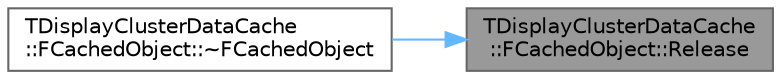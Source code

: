 digraph "TDisplayClusterDataCache::FCachedObject::Release"
{
 // INTERACTIVE_SVG=YES
 // LATEX_PDF_SIZE
  bgcolor="transparent";
  edge [fontname=Helvetica,fontsize=10,labelfontname=Helvetica,labelfontsize=10];
  node [fontname=Helvetica,fontsize=10,shape=box,height=0.2,width=0.4];
  rankdir="RL";
  Node1 [id="Node000001",label="TDisplayClusterDataCache\l::FCachedObject::Release",height=0.2,width=0.4,color="gray40", fillcolor="grey60", style="filled", fontcolor="black",tooltip="Release referenced data."];
  Node1 -> Node2 [id="edge1_Node000001_Node000002",dir="back",color="steelblue1",style="solid",tooltip=" "];
  Node2 [id="Node000002",label="TDisplayClusterDataCache\l::FCachedObject::~FCachedObject",height=0.2,width=0.4,color="grey40", fillcolor="white", style="filled",URL="$df/dd0/structTDisplayClusterDataCache_1_1FCachedObject.html#aa0a63579396816aac5eec96304fc18b6",tooltip=" "];
}

